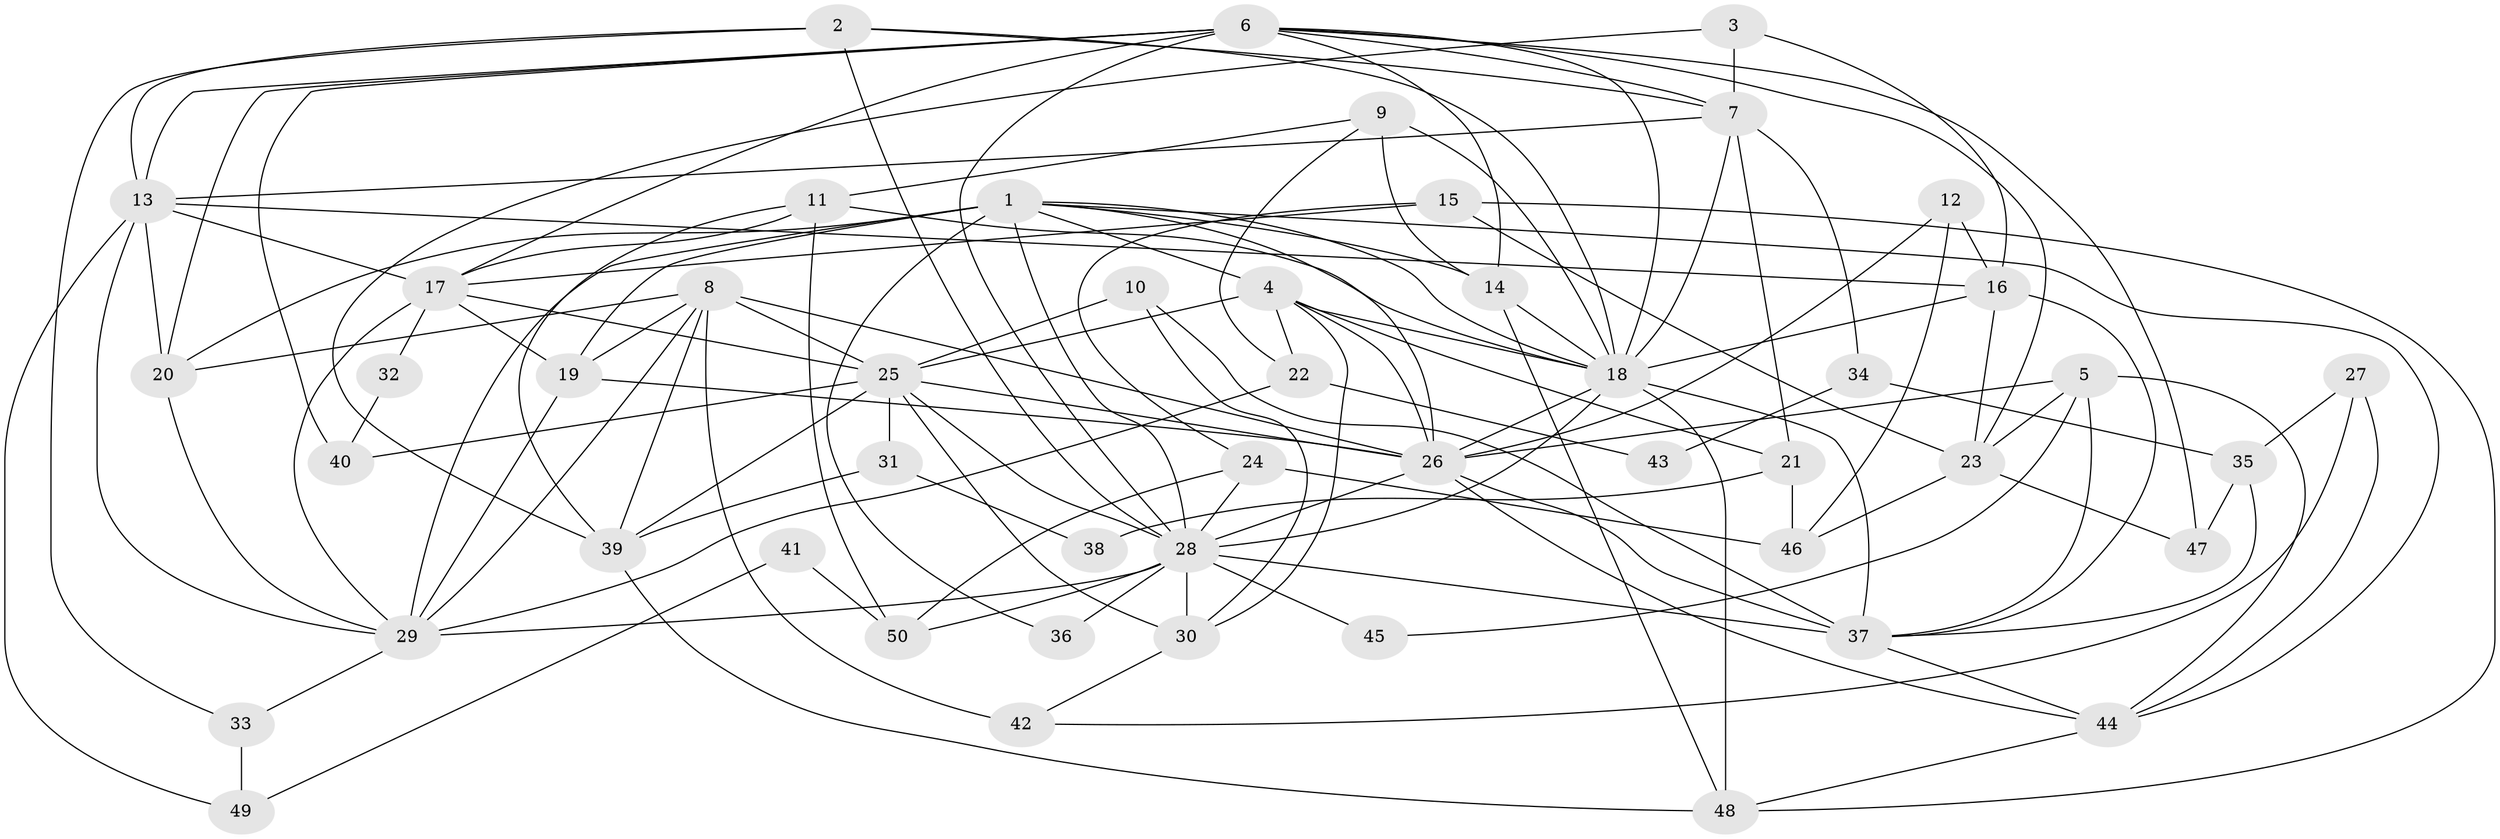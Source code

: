 // original degree distribution, {4: 0.3, 5: 0.16, 3: 0.3, 7: 0.04, 2: 0.11, 8: 0.03, 6: 0.06}
// Generated by graph-tools (version 1.1) at 2025/36/03/09/25 02:36:04]
// undirected, 50 vertices, 131 edges
graph export_dot {
graph [start="1"]
  node [color=gray90,style=filled];
  1;
  2;
  3;
  4;
  5;
  6;
  7;
  8;
  9;
  10;
  11;
  12;
  13;
  14;
  15;
  16;
  17;
  18;
  19;
  20;
  21;
  22;
  23;
  24;
  25;
  26;
  27;
  28;
  29;
  30;
  31;
  32;
  33;
  34;
  35;
  36;
  37;
  38;
  39;
  40;
  41;
  42;
  43;
  44;
  45;
  46;
  47;
  48;
  49;
  50;
  1 -- 4 [weight=1.0];
  1 -- 14 [weight=1.0];
  1 -- 18 [weight=1.0];
  1 -- 19 [weight=2.0];
  1 -- 20 [weight=1.0];
  1 -- 26 [weight=1.0];
  1 -- 28 [weight=1.0];
  1 -- 29 [weight=2.0];
  1 -- 36 [weight=1.0];
  1 -- 44 [weight=1.0];
  2 -- 7 [weight=1.0];
  2 -- 13 [weight=1.0];
  2 -- 18 [weight=1.0];
  2 -- 28 [weight=1.0];
  2 -- 33 [weight=1.0];
  3 -- 7 [weight=1.0];
  3 -- 16 [weight=1.0];
  3 -- 39 [weight=1.0];
  4 -- 18 [weight=1.0];
  4 -- 21 [weight=1.0];
  4 -- 22 [weight=1.0];
  4 -- 25 [weight=1.0];
  4 -- 26 [weight=1.0];
  4 -- 30 [weight=1.0];
  5 -- 23 [weight=1.0];
  5 -- 26 [weight=1.0];
  5 -- 37 [weight=1.0];
  5 -- 44 [weight=1.0];
  5 -- 45 [weight=1.0];
  6 -- 7 [weight=1.0];
  6 -- 13 [weight=1.0];
  6 -- 14 [weight=1.0];
  6 -- 17 [weight=1.0];
  6 -- 18 [weight=1.0];
  6 -- 20 [weight=1.0];
  6 -- 23 [weight=1.0];
  6 -- 28 [weight=1.0];
  6 -- 40 [weight=1.0];
  6 -- 47 [weight=1.0];
  7 -- 13 [weight=1.0];
  7 -- 18 [weight=1.0];
  7 -- 21 [weight=1.0];
  7 -- 34 [weight=1.0];
  8 -- 19 [weight=1.0];
  8 -- 20 [weight=1.0];
  8 -- 25 [weight=2.0];
  8 -- 26 [weight=2.0];
  8 -- 29 [weight=1.0];
  8 -- 39 [weight=2.0];
  8 -- 42 [weight=2.0];
  9 -- 11 [weight=1.0];
  9 -- 14 [weight=2.0];
  9 -- 18 [weight=1.0];
  9 -- 22 [weight=1.0];
  10 -- 25 [weight=1.0];
  10 -- 30 [weight=1.0];
  10 -- 37 [weight=1.0];
  11 -- 17 [weight=1.0];
  11 -- 18 [weight=1.0];
  11 -- 39 [weight=1.0];
  11 -- 50 [weight=1.0];
  12 -- 16 [weight=1.0];
  12 -- 26 [weight=1.0];
  12 -- 46 [weight=1.0];
  13 -- 16 [weight=1.0];
  13 -- 17 [weight=1.0];
  13 -- 20 [weight=2.0];
  13 -- 29 [weight=1.0];
  13 -- 49 [weight=1.0];
  14 -- 18 [weight=2.0];
  14 -- 48 [weight=1.0];
  15 -- 17 [weight=1.0];
  15 -- 23 [weight=1.0];
  15 -- 24 [weight=1.0];
  15 -- 48 [weight=1.0];
  16 -- 18 [weight=1.0];
  16 -- 23 [weight=1.0];
  16 -- 37 [weight=1.0];
  17 -- 19 [weight=1.0];
  17 -- 25 [weight=1.0];
  17 -- 29 [weight=1.0];
  17 -- 32 [weight=1.0];
  18 -- 26 [weight=1.0];
  18 -- 28 [weight=1.0];
  18 -- 37 [weight=2.0];
  18 -- 48 [weight=1.0];
  19 -- 26 [weight=1.0];
  19 -- 29 [weight=2.0];
  20 -- 29 [weight=1.0];
  21 -- 38 [weight=1.0];
  21 -- 46 [weight=1.0];
  22 -- 29 [weight=1.0];
  22 -- 43 [weight=1.0];
  23 -- 46 [weight=1.0];
  23 -- 47 [weight=1.0];
  24 -- 28 [weight=2.0];
  24 -- 46 [weight=1.0];
  24 -- 50 [weight=1.0];
  25 -- 26 [weight=1.0];
  25 -- 28 [weight=1.0];
  25 -- 30 [weight=1.0];
  25 -- 31 [weight=1.0];
  25 -- 39 [weight=1.0];
  25 -- 40 [weight=1.0];
  26 -- 28 [weight=1.0];
  26 -- 37 [weight=2.0];
  26 -- 44 [weight=1.0];
  27 -- 35 [weight=1.0];
  27 -- 42 [weight=1.0];
  27 -- 44 [weight=1.0];
  28 -- 29 [weight=1.0];
  28 -- 30 [weight=3.0];
  28 -- 36 [weight=1.0];
  28 -- 37 [weight=1.0];
  28 -- 45 [weight=1.0];
  28 -- 50 [weight=1.0];
  29 -- 33 [weight=1.0];
  30 -- 42 [weight=1.0];
  31 -- 38 [weight=1.0];
  31 -- 39 [weight=1.0];
  32 -- 40 [weight=1.0];
  33 -- 49 [weight=1.0];
  34 -- 35 [weight=1.0];
  34 -- 43 [weight=1.0];
  35 -- 37 [weight=1.0];
  35 -- 47 [weight=1.0];
  37 -- 44 [weight=1.0];
  39 -- 48 [weight=1.0];
  41 -- 49 [weight=1.0];
  41 -- 50 [weight=1.0];
  44 -- 48 [weight=1.0];
}
